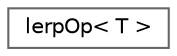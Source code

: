 digraph "Graphical Class Hierarchy"
{
 // LATEX_PDF_SIZE
  bgcolor="transparent";
  edge [fontname=Helvetica,fontsize=10,labelfontname=Helvetica,labelfontsize=10];
  node [fontname=Helvetica,fontsize=10,shape=box,height=0.2,width=0.4];
  rankdir="LR";
  Node0 [id="Node000000",label="lerpOp\< T \>",height=0.2,width=0.4,color="grey40", fillcolor="white", style="filled",URL="$structFoam_1_1lerpOp.html",tooltip=" "];
}
